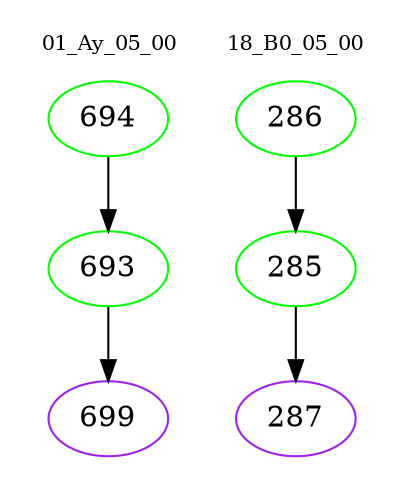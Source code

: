 digraph{
subgraph cluster_0 {
color = white
label = "01_Ay_05_00";
fontsize=10;
T0_694 [label="694", color="green"]
T0_694 -> T0_693 [color="black"]
T0_693 [label="693", color="green"]
T0_693 -> T0_699 [color="black"]
T0_699 [label="699", color="purple"]
}
subgraph cluster_1 {
color = white
label = "18_B0_05_00";
fontsize=10;
T1_286 [label="286", color="green"]
T1_286 -> T1_285 [color="black"]
T1_285 [label="285", color="green"]
T1_285 -> T1_287 [color="black"]
T1_287 [label="287", color="purple"]
}
}
